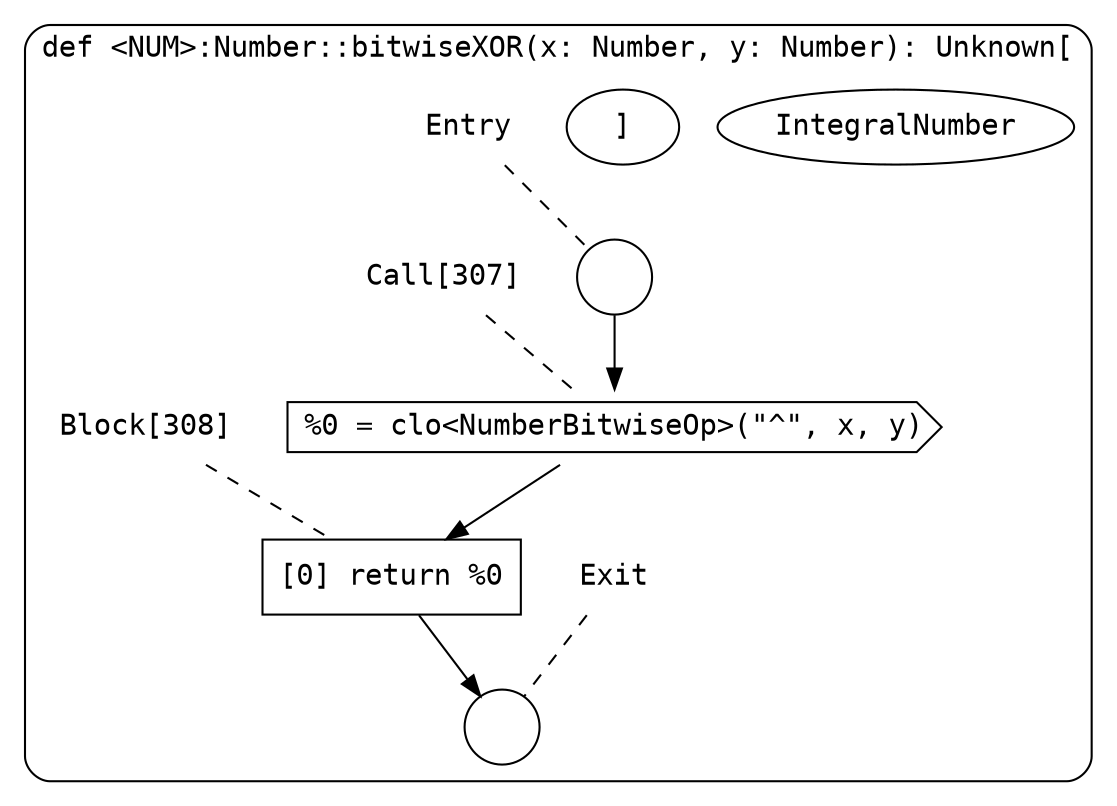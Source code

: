 digraph {
  graph [fontname = "Consolas"]
  node [fontname = "Consolas"]
  edge [fontname = "Consolas"]
  subgraph cluster29 {
    label = "def <NUM>:Number::bitwiseXOR(x: Number, y: Number): Unknown["IntegralNumber"]"
    style = rounded
    cluster29_entry_name [shape=none, label=<<font color="black">Entry</font>>]
    cluster29_entry_name -> cluster29_entry [arrowhead=none, color="black", style=dashed]
    cluster29_entry [shape=circle label=" " color="black" fillcolor="white" style=filled]
    cluster29_entry -> node307 [color="black"]
    cluster29_exit_name [shape=none, label=<<font color="black">Exit</font>>]
    cluster29_exit_name -> cluster29_exit [arrowhead=none, color="black", style=dashed]
    cluster29_exit [shape=circle label=" " color="black" fillcolor="white" style=filled]
    node307_name [shape=none, label=<<font color="black">Call[307]</font>>]
    node307_name -> node307 [arrowhead=none, color="black", style=dashed]
    node307 [shape=cds, label=<<font color="black">%0 = clo&lt;NumberBitwiseOp&gt;(&quot;^&quot;, x, y)</font>> color="black" fillcolor="white", style=filled]
    node307 -> node308 [color="black"]
    node308_name [shape=none, label=<<font color="black">Block[308]</font>>]
    node308_name -> node308 [arrowhead=none, color="black", style=dashed]
    node308 [shape=box, label=<<font color="black">[0] return %0<BR ALIGN="LEFT"/></font>> color="black" fillcolor="white", style=filled]
    node308 -> cluster29_exit [color="black"]
  }
}